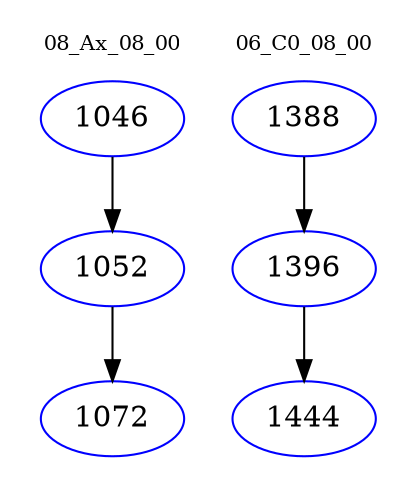digraph{
subgraph cluster_0 {
color = white
label = "08_Ax_08_00";
fontsize=10;
T0_1046 [label="1046", color="blue"]
T0_1046 -> T0_1052 [color="black"]
T0_1052 [label="1052", color="blue"]
T0_1052 -> T0_1072 [color="black"]
T0_1072 [label="1072", color="blue"]
}
subgraph cluster_1 {
color = white
label = "06_C0_08_00";
fontsize=10;
T1_1388 [label="1388", color="blue"]
T1_1388 -> T1_1396 [color="black"]
T1_1396 [label="1396", color="blue"]
T1_1396 -> T1_1444 [color="black"]
T1_1444 [label="1444", color="blue"]
}
}
